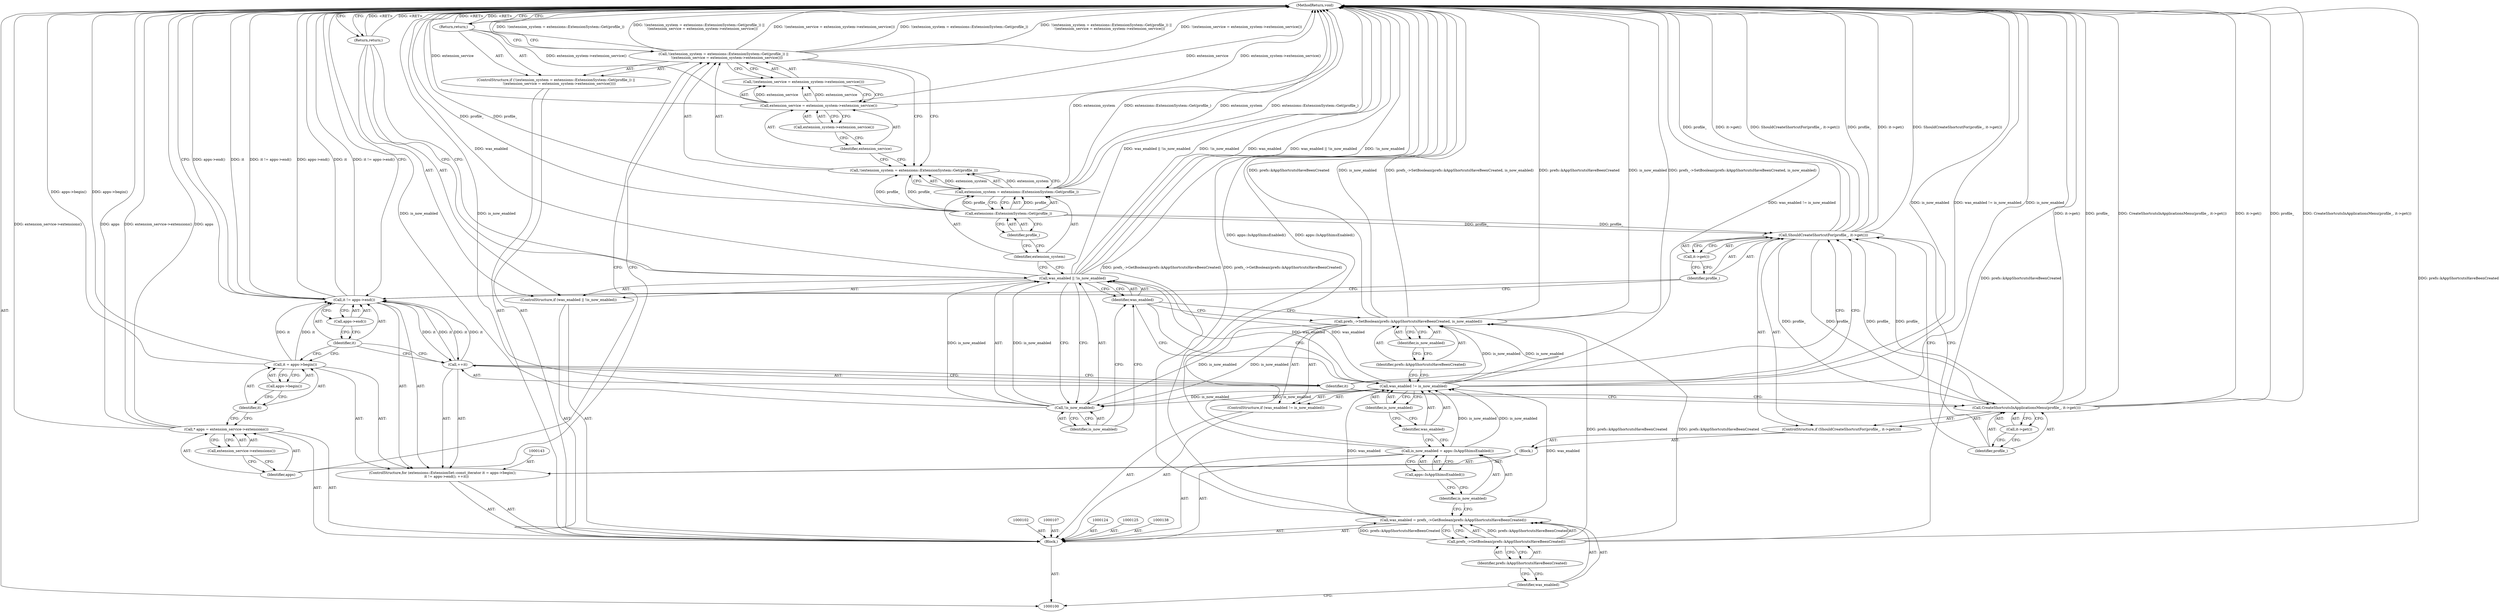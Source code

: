 digraph "1_Chrome_438b99bc730bc665eedfc62c4eb864c981e5c65f_0" {
"1000160" [label="(MethodReturn,void)"];
"1000101" [label="(Block,)"];
"1000118" [label="(ControlStructure,if (was_enabled || !is_now_enabled))"];
"1000121" [label="(Call,!is_now_enabled)"];
"1000122" [label="(Identifier,is_now_enabled)"];
"1000119" [label="(Call,was_enabled || !is_now_enabled)"];
"1000120" [label="(Identifier,was_enabled)"];
"1000123" [label="(Return,return;)"];
"1000126" [label="(ControlStructure,if (!(extension_system = extensions::ExtensionSystem::Get(profile_)) ||\n      !(extension_service = extension_system->extension_service())))"];
"1000131" [label="(Call,extensions::ExtensionSystem::Get(profile_))"];
"1000127" [label="(Call,!(extension_system = extensions::ExtensionSystem::Get(profile_)) ||\n      !(extension_service = extension_system->extension_service()))"];
"1000128" [label="(Call,!(extension_system = extensions::ExtensionSystem::Get(profile_)))"];
"1000132" [label="(Identifier,profile_)"];
"1000129" [label="(Call,extension_system = extensions::ExtensionSystem::Get(profile_))"];
"1000130" [label="(Identifier,extension_system)"];
"1000136" [label="(Call,extension_system->extension_service())"];
"1000133" [label="(Call,!(extension_service = extension_system->extension_service()))"];
"1000134" [label="(Call,extension_service = extension_system->extension_service())"];
"1000135" [label="(Identifier,extension_service)"];
"1000137" [label="(Return,return;)"];
"1000139" [label="(Call,* apps = extension_service->extensions())"];
"1000140" [label="(Identifier,apps)"];
"1000141" [label="(Call,extension_service->extensions())"];
"1000105" [label="(Call,prefs_->GetBoolean(prefs::kAppShortcutsHaveBeenCreated))"];
"1000106" [label="(Identifier,prefs::kAppShortcutsHaveBeenCreated)"];
"1000103" [label="(Call,was_enabled = prefs_->GetBoolean(prefs::kAppShortcutsHaveBeenCreated))"];
"1000104" [label="(Identifier,was_enabled)"];
"1000142" [label="(ControlStructure,for (extensions::ExtensionSet::const_iterator it = apps->begin();\n       it != apps->end(); ++it))"];
"1000144" [label="(Call,it = apps->begin())"];
"1000145" [label="(Identifier,it)"];
"1000146" [label="(Call,apps->begin())"];
"1000149" [label="(Call,apps->end())"];
"1000150" [label="(Call,++it)"];
"1000151" [label="(Identifier,it)"];
"1000152" [label="(Block,)"];
"1000147" [label="(Call,it != apps->end())"];
"1000148" [label="(Identifier,it)"];
"1000155" [label="(Identifier,profile_)"];
"1000153" [label="(ControlStructure,if (ShouldCreateShortcutFor(profile_, it->get())))"];
"1000156" [label="(Call,it->get())"];
"1000154" [label="(Call,ShouldCreateShortcutFor(profile_, it->get()))"];
"1000158" [label="(Identifier,profile_)"];
"1000159" [label="(Call,it->get())"];
"1000157" [label="(Call,CreateShortcutsInApplicationsMenu(profile_, it->get()))"];
"1000110" [label="(Call,apps::IsAppShimsEnabled())"];
"1000108" [label="(Call,is_now_enabled = apps::IsAppShimsEnabled())"];
"1000109" [label="(Identifier,is_now_enabled)"];
"1000111" [label="(ControlStructure,if (was_enabled != is_now_enabled))"];
"1000114" [label="(Identifier,is_now_enabled)"];
"1000112" [label="(Call,was_enabled != is_now_enabled)"];
"1000113" [label="(Identifier,was_enabled)"];
"1000116" [label="(Identifier,prefs::kAppShortcutsHaveBeenCreated)"];
"1000115" [label="(Call,prefs_->SetBoolean(prefs::kAppShortcutsHaveBeenCreated, is_now_enabled))"];
"1000117" [label="(Identifier,is_now_enabled)"];
"1000160" -> "1000100"  [label="AST: "];
"1000160" -> "1000123"  [label="CFG: "];
"1000160" -> "1000137"  [label="CFG: "];
"1000160" -> "1000147"  [label="CFG: "];
"1000137" -> "1000160"  [label="DDG: <RET>"];
"1000129" -> "1000160"  [label="DDG: extension_system"];
"1000129" -> "1000160"  [label="DDG: extensions::ExtensionSystem::Get(profile_)"];
"1000157" -> "1000160"  [label="DDG: CreateShortcutsInApplicationsMenu(profile_, it->get())"];
"1000157" -> "1000160"  [label="DDG: it->get()"];
"1000157" -> "1000160"  [label="DDG: profile_"];
"1000103" -> "1000160"  [label="DDG: prefs_->GetBoolean(prefs::kAppShortcutsHaveBeenCreated)"];
"1000112" -> "1000160"  [label="DDG: is_now_enabled"];
"1000112" -> "1000160"  [label="DDG: was_enabled != is_now_enabled"];
"1000139" -> "1000160"  [label="DDG: apps"];
"1000139" -> "1000160"  [label="DDG: extension_service->extensions()"];
"1000127" -> "1000160"  [label="DDG: !(extension_system = extensions::ExtensionSystem::Get(profile_)) ||\n      !(extension_service = extension_system->extension_service())"];
"1000127" -> "1000160"  [label="DDG: !(extension_service = extension_system->extension_service())"];
"1000127" -> "1000160"  [label="DDG: !(extension_system = extensions::ExtensionSystem::Get(profile_))"];
"1000154" -> "1000160"  [label="DDG: ShouldCreateShortcutFor(profile_, it->get())"];
"1000154" -> "1000160"  [label="DDG: profile_"];
"1000154" -> "1000160"  [label="DDG: it->get()"];
"1000119" -> "1000160"  [label="DDG: was_enabled || !is_now_enabled"];
"1000119" -> "1000160"  [label="DDG: !is_now_enabled"];
"1000119" -> "1000160"  [label="DDG: was_enabled"];
"1000144" -> "1000160"  [label="DDG: apps->begin()"];
"1000105" -> "1000160"  [label="DDG: prefs::kAppShortcutsHaveBeenCreated"];
"1000115" -> "1000160"  [label="DDG: is_now_enabled"];
"1000115" -> "1000160"  [label="DDG: prefs_->SetBoolean(prefs::kAppShortcutsHaveBeenCreated, is_now_enabled)"];
"1000115" -> "1000160"  [label="DDG: prefs::kAppShortcutsHaveBeenCreated"];
"1000131" -> "1000160"  [label="DDG: profile_"];
"1000147" -> "1000160"  [label="DDG: apps->end()"];
"1000147" -> "1000160"  [label="DDG: it"];
"1000147" -> "1000160"  [label="DDG: it != apps->end()"];
"1000134" -> "1000160"  [label="DDG: extension_service"];
"1000134" -> "1000160"  [label="DDG: extension_system->extension_service()"];
"1000108" -> "1000160"  [label="DDG: apps::IsAppShimsEnabled()"];
"1000121" -> "1000160"  [label="DDG: is_now_enabled"];
"1000123" -> "1000160"  [label="DDG: <RET>"];
"1000101" -> "1000100"  [label="AST: "];
"1000102" -> "1000101"  [label="AST: "];
"1000103" -> "1000101"  [label="AST: "];
"1000107" -> "1000101"  [label="AST: "];
"1000108" -> "1000101"  [label="AST: "];
"1000111" -> "1000101"  [label="AST: "];
"1000118" -> "1000101"  [label="AST: "];
"1000124" -> "1000101"  [label="AST: "];
"1000125" -> "1000101"  [label="AST: "];
"1000126" -> "1000101"  [label="AST: "];
"1000138" -> "1000101"  [label="AST: "];
"1000139" -> "1000101"  [label="AST: "];
"1000142" -> "1000101"  [label="AST: "];
"1000118" -> "1000101"  [label="AST: "];
"1000119" -> "1000118"  [label="AST: "];
"1000123" -> "1000118"  [label="AST: "];
"1000121" -> "1000119"  [label="AST: "];
"1000121" -> "1000122"  [label="CFG: "];
"1000122" -> "1000121"  [label="AST: "];
"1000119" -> "1000121"  [label="CFG: "];
"1000121" -> "1000160"  [label="DDG: is_now_enabled"];
"1000121" -> "1000119"  [label="DDG: is_now_enabled"];
"1000115" -> "1000121"  [label="DDG: is_now_enabled"];
"1000112" -> "1000121"  [label="DDG: is_now_enabled"];
"1000122" -> "1000121"  [label="AST: "];
"1000122" -> "1000120"  [label="CFG: "];
"1000121" -> "1000122"  [label="CFG: "];
"1000119" -> "1000118"  [label="AST: "];
"1000119" -> "1000120"  [label="CFG: "];
"1000119" -> "1000121"  [label="CFG: "];
"1000120" -> "1000119"  [label="AST: "];
"1000121" -> "1000119"  [label="AST: "];
"1000123" -> "1000119"  [label="CFG: "];
"1000130" -> "1000119"  [label="CFG: "];
"1000119" -> "1000160"  [label="DDG: was_enabled || !is_now_enabled"];
"1000119" -> "1000160"  [label="DDG: !is_now_enabled"];
"1000119" -> "1000160"  [label="DDG: was_enabled"];
"1000112" -> "1000119"  [label="DDG: was_enabled"];
"1000121" -> "1000119"  [label="DDG: is_now_enabled"];
"1000120" -> "1000119"  [label="AST: "];
"1000120" -> "1000115"  [label="CFG: "];
"1000120" -> "1000112"  [label="CFG: "];
"1000122" -> "1000120"  [label="CFG: "];
"1000119" -> "1000120"  [label="CFG: "];
"1000123" -> "1000118"  [label="AST: "];
"1000123" -> "1000119"  [label="CFG: "];
"1000160" -> "1000123"  [label="CFG: "];
"1000123" -> "1000160"  [label="DDG: <RET>"];
"1000126" -> "1000101"  [label="AST: "];
"1000127" -> "1000126"  [label="AST: "];
"1000137" -> "1000126"  [label="AST: "];
"1000131" -> "1000129"  [label="AST: "];
"1000131" -> "1000132"  [label="CFG: "];
"1000132" -> "1000131"  [label="AST: "];
"1000129" -> "1000131"  [label="CFG: "];
"1000131" -> "1000160"  [label="DDG: profile_"];
"1000131" -> "1000128"  [label="DDG: profile_"];
"1000131" -> "1000129"  [label="DDG: profile_"];
"1000131" -> "1000154"  [label="DDG: profile_"];
"1000127" -> "1000126"  [label="AST: "];
"1000127" -> "1000128"  [label="CFG: "];
"1000127" -> "1000133"  [label="CFG: "];
"1000128" -> "1000127"  [label="AST: "];
"1000133" -> "1000127"  [label="AST: "];
"1000137" -> "1000127"  [label="CFG: "];
"1000140" -> "1000127"  [label="CFG: "];
"1000127" -> "1000160"  [label="DDG: !(extension_system = extensions::ExtensionSystem::Get(profile_)) ||\n      !(extension_service = extension_system->extension_service())"];
"1000127" -> "1000160"  [label="DDG: !(extension_service = extension_system->extension_service())"];
"1000127" -> "1000160"  [label="DDG: !(extension_system = extensions::ExtensionSystem::Get(profile_))"];
"1000128" -> "1000127"  [label="AST: "];
"1000128" -> "1000129"  [label="CFG: "];
"1000129" -> "1000128"  [label="AST: "];
"1000135" -> "1000128"  [label="CFG: "];
"1000127" -> "1000128"  [label="CFG: "];
"1000129" -> "1000128"  [label="DDG: extension_system"];
"1000131" -> "1000128"  [label="DDG: profile_"];
"1000132" -> "1000131"  [label="AST: "];
"1000132" -> "1000130"  [label="CFG: "];
"1000131" -> "1000132"  [label="CFG: "];
"1000129" -> "1000128"  [label="AST: "];
"1000129" -> "1000131"  [label="CFG: "];
"1000130" -> "1000129"  [label="AST: "];
"1000131" -> "1000129"  [label="AST: "];
"1000128" -> "1000129"  [label="CFG: "];
"1000129" -> "1000160"  [label="DDG: extension_system"];
"1000129" -> "1000160"  [label="DDG: extensions::ExtensionSystem::Get(profile_)"];
"1000129" -> "1000128"  [label="DDG: extension_system"];
"1000131" -> "1000129"  [label="DDG: profile_"];
"1000130" -> "1000129"  [label="AST: "];
"1000130" -> "1000119"  [label="CFG: "];
"1000132" -> "1000130"  [label="CFG: "];
"1000136" -> "1000134"  [label="AST: "];
"1000136" -> "1000135"  [label="CFG: "];
"1000134" -> "1000136"  [label="CFG: "];
"1000133" -> "1000127"  [label="AST: "];
"1000133" -> "1000134"  [label="CFG: "];
"1000134" -> "1000133"  [label="AST: "];
"1000127" -> "1000133"  [label="CFG: "];
"1000134" -> "1000133"  [label="DDG: extension_service"];
"1000134" -> "1000133"  [label="AST: "];
"1000134" -> "1000136"  [label="CFG: "];
"1000135" -> "1000134"  [label="AST: "];
"1000136" -> "1000134"  [label="AST: "];
"1000133" -> "1000134"  [label="CFG: "];
"1000134" -> "1000160"  [label="DDG: extension_service"];
"1000134" -> "1000160"  [label="DDG: extension_system->extension_service()"];
"1000134" -> "1000133"  [label="DDG: extension_service"];
"1000135" -> "1000134"  [label="AST: "];
"1000135" -> "1000128"  [label="CFG: "];
"1000136" -> "1000135"  [label="CFG: "];
"1000137" -> "1000126"  [label="AST: "];
"1000137" -> "1000127"  [label="CFG: "];
"1000160" -> "1000137"  [label="CFG: "];
"1000137" -> "1000160"  [label="DDG: <RET>"];
"1000139" -> "1000101"  [label="AST: "];
"1000139" -> "1000141"  [label="CFG: "];
"1000140" -> "1000139"  [label="AST: "];
"1000141" -> "1000139"  [label="AST: "];
"1000145" -> "1000139"  [label="CFG: "];
"1000139" -> "1000160"  [label="DDG: apps"];
"1000139" -> "1000160"  [label="DDG: extension_service->extensions()"];
"1000140" -> "1000139"  [label="AST: "];
"1000140" -> "1000127"  [label="CFG: "];
"1000141" -> "1000140"  [label="CFG: "];
"1000141" -> "1000139"  [label="AST: "];
"1000141" -> "1000140"  [label="CFG: "];
"1000139" -> "1000141"  [label="CFG: "];
"1000105" -> "1000103"  [label="AST: "];
"1000105" -> "1000106"  [label="CFG: "];
"1000106" -> "1000105"  [label="AST: "];
"1000103" -> "1000105"  [label="CFG: "];
"1000105" -> "1000160"  [label="DDG: prefs::kAppShortcutsHaveBeenCreated"];
"1000105" -> "1000103"  [label="DDG: prefs::kAppShortcutsHaveBeenCreated"];
"1000105" -> "1000115"  [label="DDG: prefs::kAppShortcutsHaveBeenCreated"];
"1000106" -> "1000105"  [label="AST: "];
"1000106" -> "1000104"  [label="CFG: "];
"1000105" -> "1000106"  [label="CFG: "];
"1000103" -> "1000101"  [label="AST: "];
"1000103" -> "1000105"  [label="CFG: "];
"1000104" -> "1000103"  [label="AST: "];
"1000105" -> "1000103"  [label="AST: "];
"1000109" -> "1000103"  [label="CFG: "];
"1000103" -> "1000160"  [label="DDG: prefs_->GetBoolean(prefs::kAppShortcutsHaveBeenCreated)"];
"1000105" -> "1000103"  [label="DDG: prefs::kAppShortcutsHaveBeenCreated"];
"1000103" -> "1000112"  [label="DDG: was_enabled"];
"1000104" -> "1000103"  [label="AST: "];
"1000104" -> "1000100"  [label="CFG: "];
"1000106" -> "1000104"  [label="CFG: "];
"1000142" -> "1000101"  [label="AST: "];
"1000143" -> "1000142"  [label="AST: "];
"1000144" -> "1000142"  [label="AST: "];
"1000147" -> "1000142"  [label="AST: "];
"1000150" -> "1000142"  [label="AST: "];
"1000152" -> "1000142"  [label="AST: "];
"1000144" -> "1000142"  [label="AST: "];
"1000144" -> "1000146"  [label="CFG: "];
"1000145" -> "1000144"  [label="AST: "];
"1000146" -> "1000144"  [label="AST: "];
"1000148" -> "1000144"  [label="CFG: "];
"1000144" -> "1000160"  [label="DDG: apps->begin()"];
"1000144" -> "1000147"  [label="DDG: it"];
"1000145" -> "1000144"  [label="AST: "];
"1000145" -> "1000139"  [label="CFG: "];
"1000146" -> "1000145"  [label="CFG: "];
"1000146" -> "1000144"  [label="AST: "];
"1000146" -> "1000145"  [label="CFG: "];
"1000144" -> "1000146"  [label="CFG: "];
"1000149" -> "1000147"  [label="AST: "];
"1000149" -> "1000148"  [label="CFG: "];
"1000147" -> "1000149"  [label="CFG: "];
"1000150" -> "1000142"  [label="AST: "];
"1000150" -> "1000151"  [label="CFG: "];
"1000151" -> "1000150"  [label="AST: "];
"1000148" -> "1000150"  [label="CFG: "];
"1000150" -> "1000147"  [label="DDG: it"];
"1000147" -> "1000150"  [label="DDG: it"];
"1000151" -> "1000150"  [label="AST: "];
"1000151" -> "1000157"  [label="CFG: "];
"1000151" -> "1000154"  [label="CFG: "];
"1000150" -> "1000151"  [label="CFG: "];
"1000152" -> "1000142"  [label="AST: "];
"1000153" -> "1000152"  [label="AST: "];
"1000147" -> "1000142"  [label="AST: "];
"1000147" -> "1000149"  [label="CFG: "];
"1000148" -> "1000147"  [label="AST: "];
"1000149" -> "1000147"  [label="AST: "];
"1000155" -> "1000147"  [label="CFG: "];
"1000160" -> "1000147"  [label="CFG: "];
"1000147" -> "1000160"  [label="DDG: apps->end()"];
"1000147" -> "1000160"  [label="DDG: it"];
"1000147" -> "1000160"  [label="DDG: it != apps->end()"];
"1000150" -> "1000147"  [label="DDG: it"];
"1000144" -> "1000147"  [label="DDG: it"];
"1000147" -> "1000150"  [label="DDG: it"];
"1000148" -> "1000147"  [label="AST: "];
"1000148" -> "1000144"  [label="CFG: "];
"1000148" -> "1000150"  [label="CFG: "];
"1000149" -> "1000148"  [label="CFG: "];
"1000155" -> "1000154"  [label="AST: "];
"1000155" -> "1000147"  [label="CFG: "];
"1000156" -> "1000155"  [label="CFG: "];
"1000153" -> "1000152"  [label="AST: "];
"1000154" -> "1000153"  [label="AST: "];
"1000157" -> "1000153"  [label="AST: "];
"1000156" -> "1000154"  [label="AST: "];
"1000156" -> "1000155"  [label="CFG: "];
"1000154" -> "1000156"  [label="CFG: "];
"1000154" -> "1000153"  [label="AST: "];
"1000154" -> "1000156"  [label="CFG: "];
"1000155" -> "1000154"  [label="AST: "];
"1000156" -> "1000154"  [label="AST: "];
"1000158" -> "1000154"  [label="CFG: "];
"1000151" -> "1000154"  [label="CFG: "];
"1000154" -> "1000160"  [label="DDG: ShouldCreateShortcutFor(profile_, it->get())"];
"1000154" -> "1000160"  [label="DDG: profile_"];
"1000154" -> "1000160"  [label="DDG: it->get()"];
"1000131" -> "1000154"  [label="DDG: profile_"];
"1000157" -> "1000154"  [label="DDG: profile_"];
"1000154" -> "1000157"  [label="DDG: profile_"];
"1000158" -> "1000157"  [label="AST: "];
"1000158" -> "1000154"  [label="CFG: "];
"1000159" -> "1000158"  [label="CFG: "];
"1000159" -> "1000157"  [label="AST: "];
"1000159" -> "1000158"  [label="CFG: "];
"1000157" -> "1000159"  [label="CFG: "];
"1000157" -> "1000153"  [label="AST: "];
"1000157" -> "1000159"  [label="CFG: "];
"1000158" -> "1000157"  [label="AST: "];
"1000159" -> "1000157"  [label="AST: "];
"1000151" -> "1000157"  [label="CFG: "];
"1000157" -> "1000160"  [label="DDG: CreateShortcutsInApplicationsMenu(profile_, it->get())"];
"1000157" -> "1000160"  [label="DDG: it->get()"];
"1000157" -> "1000160"  [label="DDG: profile_"];
"1000157" -> "1000154"  [label="DDG: profile_"];
"1000154" -> "1000157"  [label="DDG: profile_"];
"1000110" -> "1000108"  [label="AST: "];
"1000110" -> "1000109"  [label="CFG: "];
"1000108" -> "1000110"  [label="CFG: "];
"1000108" -> "1000101"  [label="AST: "];
"1000108" -> "1000110"  [label="CFG: "];
"1000109" -> "1000108"  [label="AST: "];
"1000110" -> "1000108"  [label="AST: "];
"1000113" -> "1000108"  [label="CFG: "];
"1000108" -> "1000160"  [label="DDG: apps::IsAppShimsEnabled()"];
"1000108" -> "1000112"  [label="DDG: is_now_enabled"];
"1000109" -> "1000108"  [label="AST: "];
"1000109" -> "1000103"  [label="CFG: "];
"1000110" -> "1000109"  [label="CFG: "];
"1000111" -> "1000101"  [label="AST: "];
"1000112" -> "1000111"  [label="AST: "];
"1000115" -> "1000111"  [label="AST: "];
"1000114" -> "1000112"  [label="AST: "];
"1000114" -> "1000113"  [label="CFG: "];
"1000112" -> "1000114"  [label="CFG: "];
"1000112" -> "1000111"  [label="AST: "];
"1000112" -> "1000114"  [label="CFG: "];
"1000113" -> "1000112"  [label="AST: "];
"1000114" -> "1000112"  [label="AST: "];
"1000116" -> "1000112"  [label="CFG: "];
"1000120" -> "1000112"  [label="CFG: "];
"1000112" -> "1000160"  [label="DDG: is_now_enabled"];
"1000112" -> "1000160"  [label="DDG: was_enabled != is_now_enabled"];
"1000103" -> "1000112"  [label="DDG: was_enabled"];
"1000108" -> "1000112"  [label="DDG: is_now_enabled"];
"1000112" -> "1000115"  [label="DDG: is_now_enabled"];
"1000112" -> "1000119"  [label="DDG: was_enabled"];
"1000112" -> "1000121"  [label="DDG: is_now_enabled"];
"1000113" -> "1000112"  [label="AST: "];
"1000113" -> "1000108"  [label="CFG: "];
"1000114" -> "1000113"  [label="CFG: "];
"1000116" -> "1000115"  [label="AST: "];
"1000116" -> "1000112"  [label="CFG: "];
"1000117" -> "1000116"  [label="CFG: "];
"1000115" -> "1000111"  [label="AST: "];
"1000115" -> "1000117"  [label="CFG: "];
"1000116" -> "1000115"  [label="AST: "];
"1000117" -> "1000115"  [label="AST: "];
"1000120" -> "1000115"  [label="CFG: "];
"1000115" -> "1000160"  [label="DDG: is_now_enabled"];
"1000115" -> "1000160"  [label="DDG: prefs_->SetBoolean(prefs::kAppShortcutsHaveBeenCreated, is_now_enabled)"];
"1000115" -> "1000160"  [label="DDG: prefs::kAppShortcutsHaveBeenCreated"];
"1000105" -> "1000115"  [label="DDG: prefs::kAppShortcutsHaveBeenCreated"];
"1000112" -> "1000115"  [label="DDG: is_now_enabled"];
"1000115" -> "1000121"  [label="DDG: is_now_enabled"];
"1000117" -> "1000115"  [label="AST: "];
"1000117" -> "1000116"  [label="CFG: "];
"1000115" -> "1000117"  [label="CFG: "];
}
